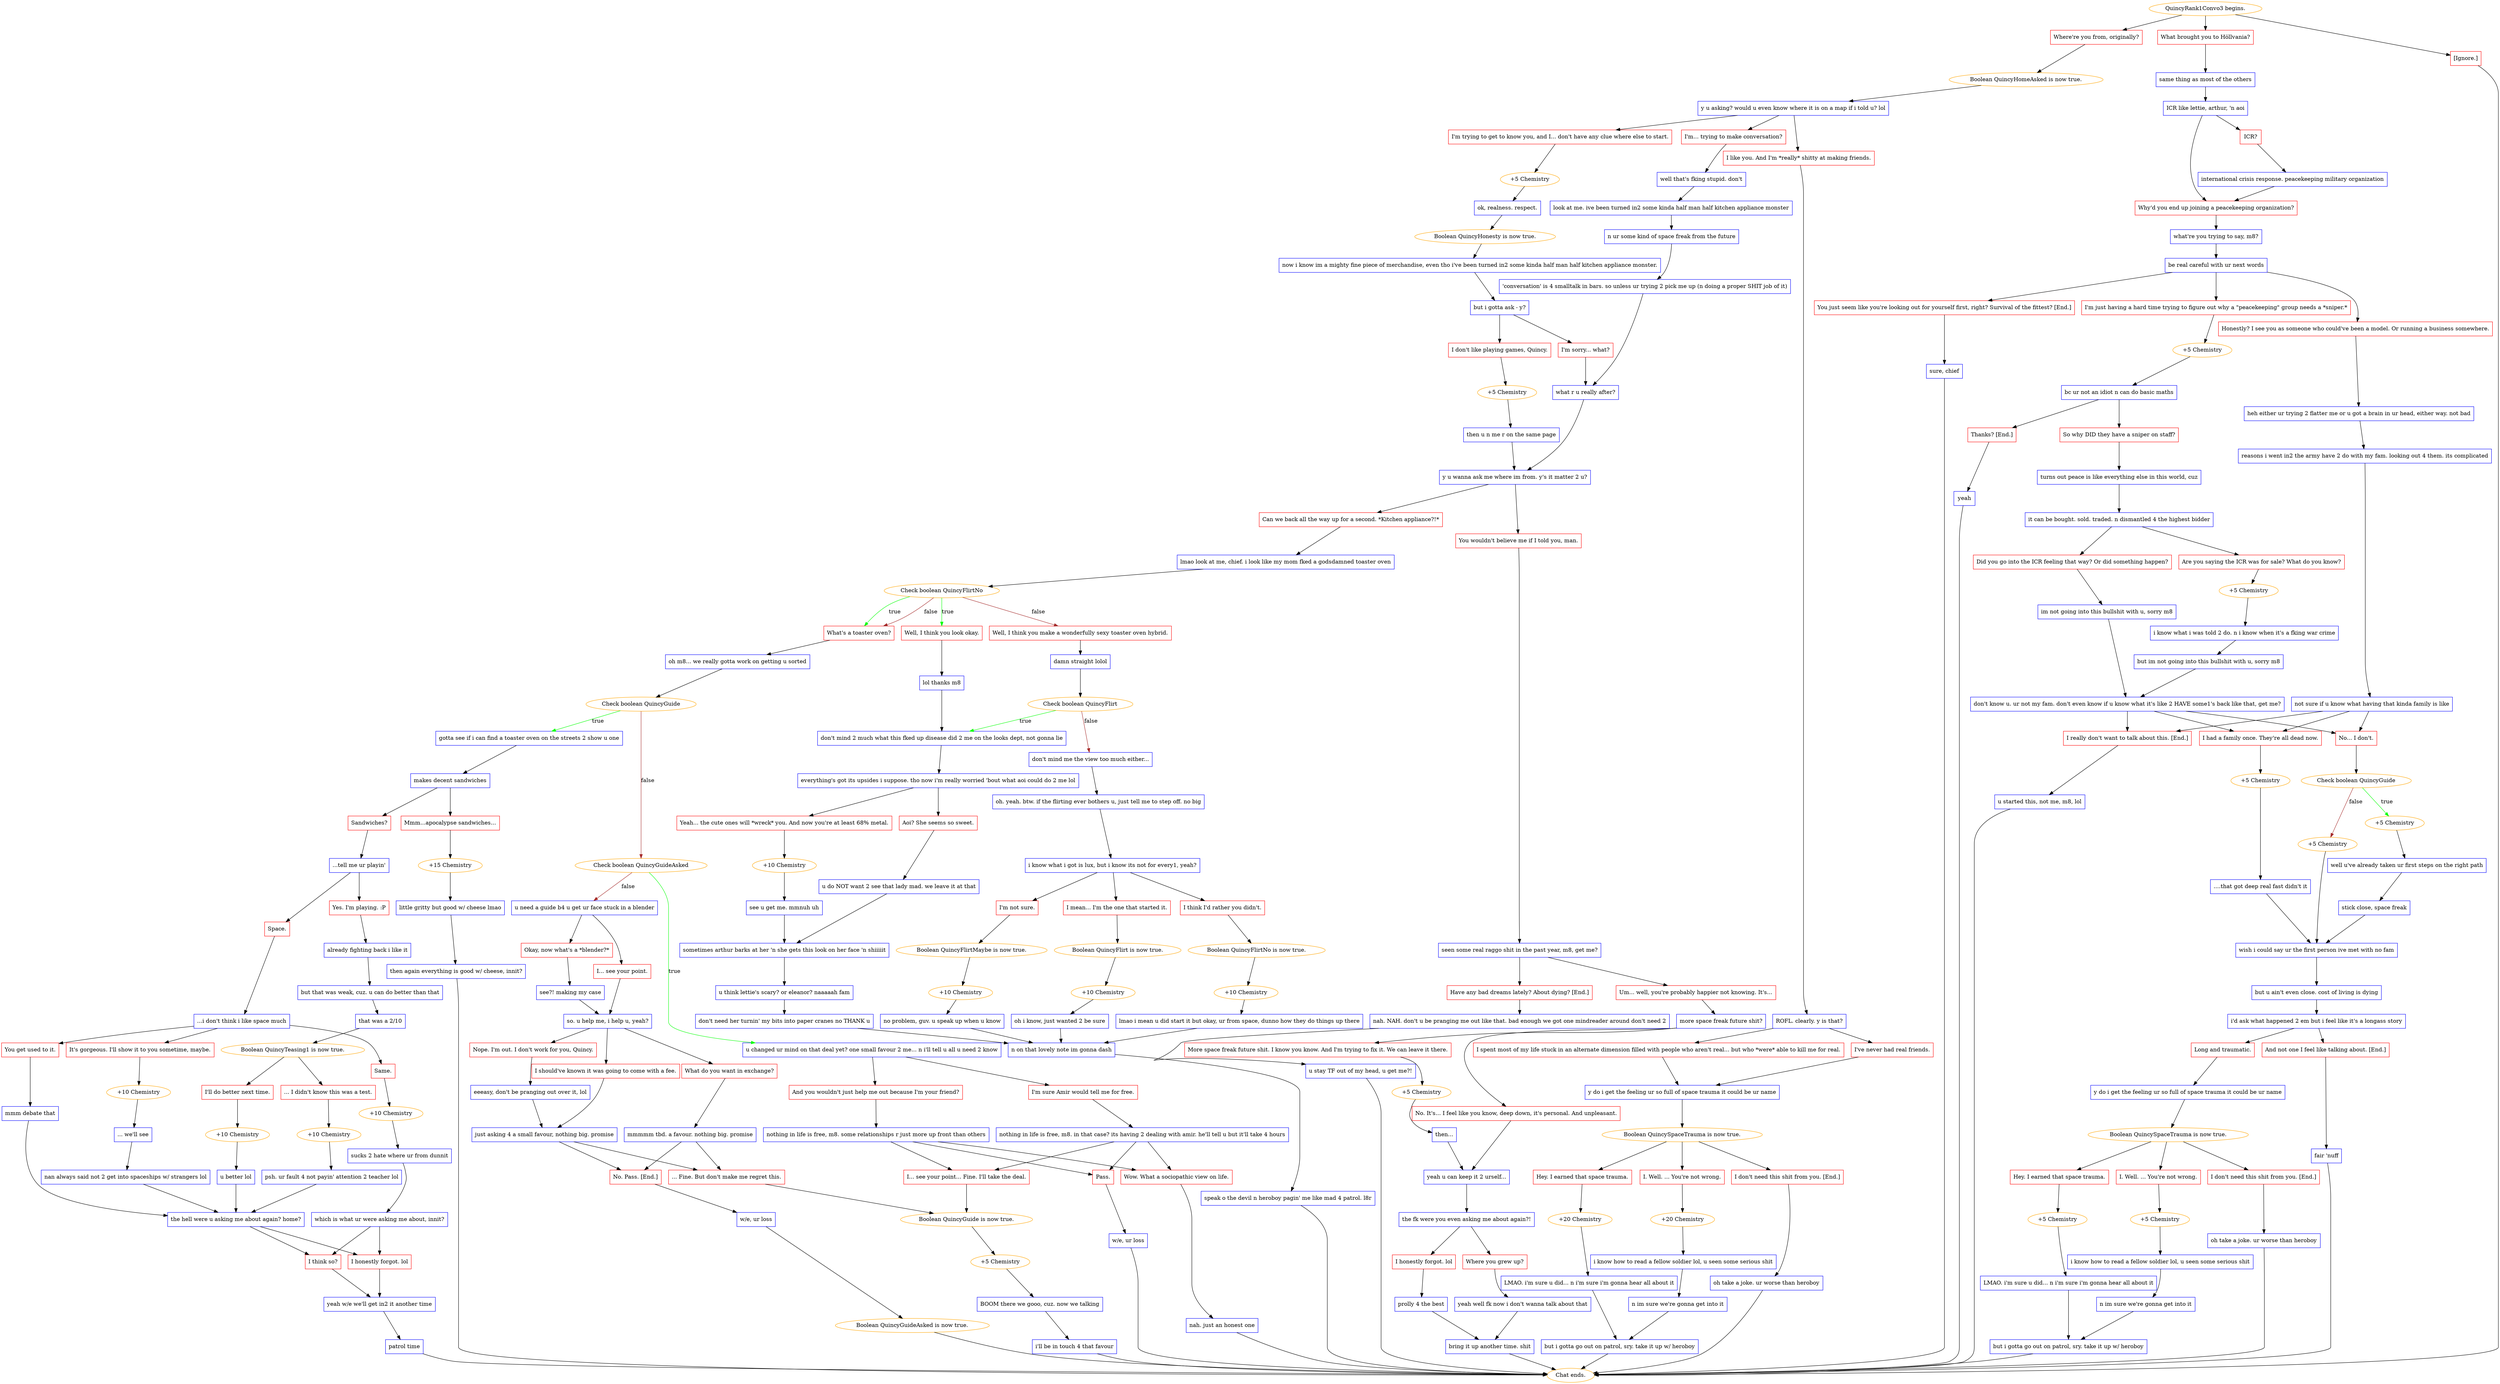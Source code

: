 digraph {
	"QuincyRank1Convo3 begins." [color=orange];
		"QuincyRank1Convo3 begins." -> 278;
		"QuincyRank1Convo3 begins." -> 279;
		"QuincyRank1Convo3 begins." -> 280;
	278 [label="Where're you from, originally?",shape=box,color=red];
		278 -> 282;
	279 [label="What brought you to Höllvania?",shape=box,color=red];
		279 -> 283;
	280 [label="[Ignore.]",shape=box,color=red];
		280 -> "Chat ends.";
	282 [label="Boolean QuincyHomeAsked is now true.",color=orange];
		282 -> 284;
	283 [label="same thing as most of the others",shape=box,color=blue];
		283 -> 285;
	"Chat ends." [color=orange];
	284 [label="y u asking? would u even know where it is on a map if i told u? lol",shape=box,color=blue];
		284 -> 288;
		284 -> 287;
		284 -> 286;
	285 [label="ICR like lettie, arthur, 'n aoi",shape=box,color=blue];
		285 -> 289;
		285 -> 290;
	288 [label="I'm... trying to make conversation?",shape=box,color=red];
		288 -> 294;
	287 [label="I'm trying to get to know you, and I... don't have any clue where else to start.",shape=box,color=red];
		287 -> 297;
	286 [label="I like you. And I'm *really* shitty at making friends.",shape=box,color=red];
		286 -> 292;
	289 [label="Why'd you end up joining a peacekeeping organization?",shape=box,color=red];
		289 -> 310;
	290 [label="ICR?",shape=box,color=red];
		290 -> 291;
	294 [label="well that's fking stupid. don't",shape=box,color=blue];
		294 -> 300;
	297 [label="+5 Chemistry",color=orange];
		297 -> 293;
	292 [label="ROFL. clearly. y is that?",shape=box,color=blue];
		292 -> 296;
		292 -> 295;
	310 [label="what're you trying to say, m8?",shape=box,color=blue];
		310 -> 311;
	291 [label="international crisis response. peacekeeping military organization",shape=box,color=blue];
		291 -> 289;
	300 [label="look at me. ive been turned in2 some kinda half man half kitchen appliance monster",shape=box,color=blue];
		300 -> 301;
	293 [label="ok, realness. respect.",shape=box,color=blue];
		293 -> 298;
	296 [label="I've never had real friends.",shape=box,color=red];
		296 -> 494;
	295 [label="I spent most of my life stuck in an alternate dimension filled with people who aren't real... but who *were* able to kill me for real.",shape=box,color=red];
		295 -> 494;
	311 [label="be real careful with ur next words",shape=box,color=blue];
		311 -> 312;
		311 -> 313;
		311 -> 314;
	301 [label="n ur some kind of space freak from the future",shape=box,color=blue];
		301 -> 302;
	298 [label="Boolean QuincyHonesty is now true.",color=orange];
		298 -> 299;
	494 [label="y do i get the feeling ur so full of space trauma it could be ur name",shape=box,color=blue];
		494 -> 322;
	312 [label="Honestly? I see you as someone who could've been a model. Or running a business somewhere.",shape=box,color=red];
		312 -> 317;
	313 [label="I'm just having a hard time trying to figure out why a \"peacekeeping\" group needs a *sniper.*",shape=box,color=red];
		313 -> 319;
	314 [label="You just seem like you're looking out for yourself first, right? Survival of the fittest? [End.]",shape=box,color=red];
		314 -> 315;
	302 [label="'conversation' is 4 smalltalk in bars. so unless ur trying 2 pick me up (n doing a proper SHIT job of it)",shape=box,color=blue];
		302 -> 306;
	299 [label="now i know im a mighty fine piece of merchandise, even tho i've been turned in2 some kinda half man half kitchen appliance monster.",shape=box,color=blue];
		299 -> 303;
	322 [label="Boolean QuincySpaceTrauma is now true.",color=orange];
		322 -> 496;
		322 -> 497;
		322 -> 495;
	317 [label="heh either ur trying 2 flatter me or u got a brain in ur head, either way. not bad",shape=box,color=blue];
		317 -> 320;
	319 [label="+5 Chemistry",color=orange];
		319 -> 318;
	315 [label="sure, chief",shape=box,color=blue];
		315 -> "Chat ends.";
	306 [label="what r u really after?",shape=box,color=blue];
		306 -> 309;
	303 [label="but i gotta ask - y?",shape=box,color=blue];
		303 -> 304;
		303 -> 305;
	496 [label="I. Well. ... You're not wrong.",shape=box,color=red];
		496 -> 502;
	497 [label="Hey. I earned that space trauma.",shape=box,color=red];
		497 -> 1933;
	495 [label="I don't need this shit from you. [End.]",shape=box,color=red];
		495 -> 498;
	320 [label="reasons i went in2 the army have 2 do with my fam. looking out 4 them. its complicated",shape=box,color=blue];
		320 -> 321;
	318 [label="bc ur not an idiot n can do basic maths",shape=box,color=blue];
		318 -> 323;
		318 -> 324;
	"Chat ends." [color=orange];
	309 [label="y u wanna ask me where im from. y's it matter 2 u?",shape=box,color=blue];
		309 -> 367;
		309 -> 366;
	304 [label="I don't like playing games, Quincy.",shape=box,color=red];
		304 -> 308;
	305 [label="I'm sorry... what?",shape=box,color=red];
		305 -> 306;
	502 [label="+20 Chemistry",color=orange];
		502 -> 500;
	1933 [label="+20 Chemistry",color=orange];
		1933 -> 503;
	498 [label="oh take a joke. ur worse than heroboy",shape=box,color=blue];
		498 -> "Chat ends.";
	321 [label="not sure if u know what having that kinda family is like",shape=box,color=blue];
		321 -> 336;
		321 -> 337;
		321 -> 338;
	323 [label="So why DID they have a sniper on staff?",shape=box,color=red];
		323 -> 327;
	324 [label="Thanks? [End.]",shape=box,color=red];
		324 -> 325;
	367 [label="Can we back all the way up for a second. *Kitchen appliance?!*",shape=box,color=red];
		367 -> 368;
	366 [label="You wouldn't believe me if I told you, man.",shape=box,color=red];
		366 -> 369;
	308 [label="+5 Chemistry",color=orange];
		308 -> 307;
	500 [label="i know how to read a fellow soldier lol, u seen some serious shit",shape=box,color=blue];
		500 -> 501;
	503 [label="LMAO. i'm sure u did... n i'm sure i'm gonna hear all about it",shape=box,color=blue];
		503 -> 504;
	"Chat ends." [color=orange];
	336 [label="I really don't want to talk about this. [End.]",shape=box,color=red];
		336 -> 339;
	337 [label="No... I don't.",shape=box,color=red];
		337 -> 340;
	338 [label="I had a family once. They're all dead now.",shape=box,color=red];
		338 -> 1937;
	327 [label="turns out peace is like everything else in this world, cuz",shape=box,color=blue];
		327 -> 328;
	325 [label="yeah",shape=box,color=blue];
		325 -> "Chat ends.";
	368 [label="lmao look at me, chief. i look like my mom fked a godsdamned toaster oven",shape=box,color=blue];
		368 -> 370;
	369 [label="seen some real raggo shit in the past year, m8, get me?",shape=box,color=blue];
		369 -> 476;
		369 -> 477;
	307 [label="then u n me r on the same page",shape=box,color=blue];
		307 -> 309;
	501 [label="n im sure we're gonna get into it",shape=box,color=blue];
		501 -> 504;
	504 [label="but i gotta go out on patrol, sry. take it up w/ heroboy",shape=box,color=blue];
		504 -> "Chat ends.";
	339 [label="u started this, not me, m8, lol",shape=box,color=blue];
		339 -> "Chat ends.";
	340 [label="Check boolean QuincyGuide",color=orange];
		340 -> 349 [label=true,color=green];
		340 -> 1938 [label=false,color=brown];
	1937 [label="+5 Chemistry",color=orange];
		1937 -> 341;
	328 [label="it can be bought. sold. traded. n dismantled 4 the highest bidder",shape=box,color=blue];
		328 -> 329;
		328 -> 330;
	"Chat ends." [color=orange];
	370 [label="Check boolean QuincyFlirtNo",color=orange];
		370 -> 371 [label=true,color=green];
		370 -> 372 [label=true,color=green];
		370 -> 373 [label=false,color=brown];
		370 -> 371 [label=false,color=brown];
	476 [label="Have any bad dreams lately? About dying? [End.]",shape=box,color=red];
		476 -> 478;
	477 [label="Um... well, you're probably happier not knowing. It's...",shape=box,color=red];
		477 -> 479;
	"Chat ends." [color=orange];
	"Chat ends." [color=orange];
	349 [label="+5 Chemistry",color=orange];
		349 -> 343;
	1938 [label="+5 Chemistry",color=orange];
		1938 -> 345;
	341 [label="....that got deep real fast didn't it",shape=box,color=blue];
		341 -> 345;
	329 [label="Are you saying the ICR was for sale? What do you know?",shape=box,color=red];
		329 -> 332;
	330 [label="Did you go into the ICR feeling that way? Or did something happen?",shape=box,color=red];
		330 -> 333;
	371 [label="What's a toaster oven?",shape=box,color=red];
		371 -> 376;
	372 [label="Well, I think you look okay.",shape=box,color=red];
		372 -> 375;
	373 [label="Well, I think you make a wonderfully sexy toaster oven hybrid.",shape=box,color=red];
		373 -> 374;
	478 [label="nah. NAH. don't u be pranging me out like that. bad enough we got one mindreader around don't need 2",shape=box,color=blue];
		478 -> 480;
	479 [label="more space freak future shit?",shape=box,color=blue];
		479 -> 482;
		479 -> 483;
	343 [label="well u've already taken ur first steps on the right path",shape=box,color=blue];
		343 -> 344;
	345 [label="wish i could say ur the first person ive met with no fam",shape=box,color=blue];
		345 -> 346;
	332 [label="+5 Chemistry",color=orange];
		332 -> 331;
	333 [label="im not going into this bullshit with u, sorry m8",shape=box,color=blue];
		333 -> 335;
	376 [label="oh m8... we really gotta work on getting u sorted",shape=box,color=blue];
		376 -> 406;
	375 [label="lol thanks m8",shape=box,color=blue];
		375 -> 380;
	374 [label="damn straight lolol",shape=box,color=blue];
		374 -> 377;
	480 [label="u stay TF out of my head, u get me?!",shape=box,color=blue];
		480 -> "Chat ends.";
	482 [label="No. It's... I feel like you know, deep down, it's personal. And unpleasant.",shape=box,color=red];
		482 -> 486;
	483 [label="More space freak future shit. I know you know. And I'm trying to fix it. We can leave it there.",shape=box,color=red];
		483 -> 485;
	344 [label="stick close, space freak",shape=box,color=blue];
		344 -> 345;
	346 [label="but u ain't even close. cost of living is dying",shape=box,color=blue];
		346 -> 350;
	331 [label="i know what i was told 2 do. n i know when it's a fking war crime",shape=box,color=blue];
		331 -> 334;
	335 [label="don't know u. ur not my fam. don't even know if u know what it's like 2 HAVE some1's back like that, get me?",shape=box,color=blue];
		335 -> 336;
		335 -> 337;
		335 -> 338;
	406 [label="Check boolean QuincyGuide",color=orange];
		406 -> 407 [label=true,color=green];
		406 -> 409 [label=false,color=brown];
	380 [label="don't mind 2 much what this fked up disease did 2 me on the looks dept, not gonna lie",shape=box,color=blue];
		380 -> 383;
	377 [label="Check boolean QuincyFlirt",color=orange];
		377 -> 380 [label=true,color=green];
		377 -> 379 [label=false,color=brown];
	"Chat ends." [color=orange];
	486 [label="yeah u can keep it 2 urself...",shape=box,color=blue];
		486 -> 487;
	485 [label="+5 Chemistry",color=orange];
		485 -> 484;
	350 [label="i'd ask what happened 2 em but i feel like it's a longass story",shape=box,color=blue];
		350 -> 347;
		350 -> 348;
	334 [label="but im not going into this bullshit with u, sorry m8",shape=box,color=blue];
		334 -> 335;
	407 [label="gotta see if i can find a toaster oven on the streets 2 show u one",shape=box,color=blue];
		407 -> 408;
	409 [label="Check boolean QuincyGuideAsked",color=orange];
		409 -> 411 [label=true,color=green];
		409 -> 412 [label=false,color=brown];
	383 [label="everything's got its upsides i suppose. tho now i'm really worried 'bout what aoi could do 2 me lol",shape=box,color=blue];
		383 -> 378;
		383 -> 384;
	379 [label="don't mind me the view too much either...",shape=box,color=blue];
		379 -> 381;
	487 [label="the fk were you even asking me about again?!",shape=box,color=blue];
		487 -> 488;
		487 -> 489;
	484 [label="then...",shape=box,color=blue];
		484 -> 486;
	347 [label="Long and traumatic.",shape=box,color=red];
		347 -> 351;
	348 [label="And not one I feel like talking about. [End.]",shape=box,color=red];
		348 -> 352;
	408 [label="makes decent sandwiches",shape=box,color=blue];
		408 -> 399;
		408 -> 410;
	411 [label="u changed ur mind on that deal yet? one small favour 2 me... n i'll tell u all u need 2 know",shape=box,color=blue];
		411 -> 432;
		411 -> 433;
	412 [label="u need a guide b4 u get ur face stuck in a blender",shape=box,color=blue];
		412 -> 413;
		412 -> 414;
	378 [label="Aoi? She seems so sweet.",shape=box,color=red];
		378 -> 385;
	384 [label="Yeah... the cute ones will *wreck* you. And now you're at least 68% metal.",shape=box,color=red];
		384 -> 387;
	381 [label="oh. yeah. btw. if the flirting ever bothers u, just tell me to step off. no big",shape=box,color=blue];
		381 -> 382;
	488 [label="Where you grew up?",shape=box,color=red];
		488 -> 490;
	489 [label="I honestly forgot. lol",shape=box,color=red];
		489 -> 491;
	351 [label="y do i get the feeling ur so full of space trauma it could be ur name",shape=box,color=blue];
		351 -> 353;
	352 [label="fair 'nuff",shape=box,color=blue];
		352 -> "Chat ends.";
	399 [label="Mmm...apocalypse sandwiches...",shape=box,color=red];
		399 -> 445;
	410 [label="Sandwiches?",shape=box,color=red];
		410 -> 447;
	432 [label="I'm sure Amir would tell me for free.",shape=box,color=red];
		432 -> 434;
	433 [label="And you wouldn't just help me out because I'm your friend?",shape=box,color=red];
		433 -> 435;
	413 [label="Okay, now what's a *blender?*",shape=box,color=red];
		413 -> 415;
	414 [label="I... see your point.",shape=box,color=red];
		414 -> 416;
	385 [label="u do NOT want 2 see that lady mad. we leave it at that",shape=box,color=blue];
		385 -> 389;
	387 [label="+10 Chemistry",color=orange];
		387 -> 388;
	382 [label="i know what i got is lux, but i know its not for every1, yeah?",shape=box,color=blue];
		382 -> 396;
		382 -> 395;
		382 -> 397;
	490 [label="yeah well fk now i don't wanna talk about that",shape=box,color=blue];
		490 -> 492;
	491 [label="prolly 4 the best",shape=box,color=blue];
		491 -> 492;
	353 [label="Boolean QuincySpaceTrauma is now true.",color=orange];
		353 -> 355;
		353 -> 356;
		353 -> 354;
	"Chat ends." [color=orange];
	445 [label="+15 Chemistry",color=orange];
		445 -> 443;
	447 [label="...tell me ur playin'",shape=box,color=blue];
		447 -> 448;
		447 -> 449;
	434 [label="nothing in life is free, m8. in that case? its having 2 dealing with amir. he'll tell u but it'll take 4 hours",shape=box,color=blue];
		434 -> 436;
		434 -> 437;
		434 -> 438;
	435 [label="nothing in life is free, m8. some relationships r just more up front than others",shape=box,color=blue];
		435 -> 436;
		435 -> 437;
		435 -> 438;
	415 [label="see?! making my case",shape=box,color=blue];
		415 -> 416;
	416 [label="so. u help me, i help u, yeah?",shape=box,color=blue];
		416 -> 417;
		416 -> 418;
		416 -> 419;
	389 [label="sometimes arthur barks at her 'n she gets this look on her face 'n shiiiiit",shape=box,color=blue];
		389 -> 390;
	388 [label="see u get me. mmnuh uh",shape=box,color=blue];
		388 -> 389;
	396 [label="I'm not sure.",shape=box,color=red];
		396 -> 400;
	395 [label="I mean... I'm the one that started it.",shape=box,color=red];
		395 -> 401;
	397 [label="I think I'd rather you didn't.",shape=box,color=red];
		397 -> 398;
	492 [label="bring it up another time. shit",shape=box,color=blue];
		492 -> "Chat ends.";
	355 [label="I. Well. ... You're not wrong.",shape=box,color=red];
		355 -> 1939;
	356 [label="Hey. I earned that space trauma.",shape=box,color=red];
		356 -> 362;
	354 [label="I don't need this shit from you. [End.]",shape=box,color=red];
		354 -> 358;
	443 [label="little gritty but good w/ cheese lmao",shape=box,color=blue];
		443 -> 444;
	448 [label="Yes. I'm playing. :P",shape=box,color=red];
		448 -> 450;
	449 [label="Space.",shape=box,color=red];
		449 -> 465;
	436 [label="I... see your point... Fine. I'll take the deal.",shape=box,color=red];
		436 -> 427;
	437 [label="Wow. What a sociopathic view on life.",shape=box,color=red];
		437 -> 441;
	438 [label="Pass.",shape=box,color=red];
		438 -> 439;
	417 [label="What do you want in exchange?",shape=box,color=red];
		417 -> 420;
	418 [label="I should've known it was going to come with a fee.",shape=box,color=red];
		418 -> 421;
	419 [label="Nope. I'm out. I don't work for you, Quincy.",shape=box,color=red];
		419 -> 422;
	390 [label="u think lettie's scary? or eleanor? naaaaah fam",shape=box,color=blue];
		390 -> 391;
	400 [label="Boolean QuincyFlirtMaybe is now true.",color=orange];
		400 -> 1934;
	401 [label="Boolean QuincyFlirt is now true.",color=orange];
		401 -> 405;
	398 [label="Boolean QuincyFlirtNo is now true.",color=orange];
		398 -> 1935;
	"Chat ends." [color=orange];
	1939 [label="+5 Chemistry",color=orange];
		1939 -> 361;
	362 [label="+5 Chemistry",color=orange];
		362 -> 360;
	358 [label="oh take a joke. ur worse than heroboy",shape=box,color=blue];
		358 -> "Chat ends.";
	444 [label="then again everything is good w/ cheese, innit?",shape=box,color=blue];
		444 -> "Chat ends.";
	450 [label="already fighting back i like it",shape=box,color=blue];
		450 -> 451;
	465 [label="...i don't think i like space much",shape=box,color=blue];
		465 -> 466;
		465 -> 467;
		465 -> 468;
	427 [label="Boolean QuincyGuide is now true.",color=orange];
		427 -> 429;
	441 [label="nah. just an honest one",shape=box,color=blue];
		441 -> "Chat ends.";
	439 [label="w/e, ur loss",shape=box,color=blue];
		439 -> "Chat ends.";
	420 [label="mmmmm tbd. a favour. nothing big. promise",shape=box,color=blue];
		420 -> 424;
		420 -> 425;
	421 [label="just asking 4 a small favour, nothing big. promise",shape=box,color=blue];
		421 -> 424;
		421 -> 425;
	422 [label="eeeasy, don't be pranging out over it, lol",shape=box,color=blue];
		422 -> 421;
	391 [label="don't need her turnin' my bits into paper cranes no THANK u",shape=box,color=blue];
		391 -> 392;
	1934 [label="+10 Chemistry",color=orange];
		1934 -> 403;
	405 [label="+10 Chemistry",color=orange];
		405 -> 404;
	1935 [label="+10 Chemistry",color=orange];
		1935 -> 402;
	361 [label="i know how to read a fellow soldier lol, u seen some serious shit",shape=box,color=blue];
		361 -> 363;
	360 [label="LMAO. i'm sure u did... n i'm sure i'm gonna hear all about it",shape=box,color=blue];
		360 -> 365;
	"Chat ends." [color=orange];
	"Chat ends." [color=orange];
	451 [label="but that was weak, cuz. u can do better than that",shape=box,color=blue];
		451 -> 452;
	466 [label="Same.",shape=box,color=red];
		466 -> 474;
	467 [label="You get used to it.",shape=box,color=red];
		467 -> 470;
	468 [label="It's gorgeous. I'll show it to you sometime, maybe.",shape=box,color=red];
		468 -> 473;
	429 [label="+5 Chemistry",color=orange];
		429 -> 428;
	"Chat ends." [color=orange];
	"Chat ends." [color=orange];
	424 [label="... Fine. But don't make me regret this.",shape=box,color=red];
		424 -> 427;
	425 [label="No. Pass. [End.]",shape=box,color=red];
		425 -> 423;
	392 [label="n on that lovely note im gonna dash",shape=box,color=blue];
		392 -> 393;
	403 [label="no problem, guv. u speak up when u know",shape=box,color=blue];
		403 -> 392;
	404 [label="oh i know, just wanted 2 be sure",shape=box,color=blue];
		404 -> 392;
	402 [label="lmao i mean u did start it but okay, ur from space, dunno how they do things up there",shape=box,color=blue];
		402 -> 392;
	363 [label="n im sure we're gonna get into it",shape=box,color=blue];
		363 -> 365;
	365 [label="but i gotta go out on patrol, sry. take it up w/ heroboy",shape=box,color=blue];
		365 -> "Chat ends.";
	452 [label="that was a 2/10",shape=box,color=blue];
		452 -> 453;
	474 [label="+10 Chemistry",color=orange];
		474 -> 469;
	470 [label="mmm debate that",shape=box,color=blue];
		470 -> 459;
	473 [label="+10 Chemistry",color=orange];
		473 -> 471;
	428 [label="BOOM there we gooo, cuz. now we talking",shape=box,color=blue];
		428 -> 430;
	423 [label="w/e, ur loss",shape=box,color=blue];
		423 -> 824;
	393 [label="speak o the devil n heroboy pagin' me like mad 4 patrol. l8r",shape=box,color=blue];
		393 -> "Chat ends.";
	"Chat ends." [color=orange];
	453 [label="Boolean QuincyTeasing1 is now true.",color=orange];
		453 -> 454;
		453 -> 455;
	469 [label="sucks 2 hate where ur from dunnit",shape=box,color=blue];
		469 -> 475;
	459 [label="the hell were u asking me about again? home?",shape=box,color=blue];
		459 -> 460;
		459 -> 461;
	471 [label="... we'll see",shape=box,color=blue];
		471 -> 472;
	430 [label="i'll be in touch 4 that favour",shape=box,color=blue];
		430 -> "Chat ends.";
	824 [label="Boolean QuincyGuideAsked is now true.",color=orange];
		824 -> "Chat ends.";
	"Chat ends." [color=orange];
	454 [label="I'll do better next time.",shape=box,color=red];
		454 -> 1936;
	455 [label="... I didn't know this was a test.",shape=box,color=red];
		455 -> 458;
	475 [label="which is what ur were asking me about, innit?",shape=box,color=blue];
		475 -> 460;
		475 -> 461;
	460 [label="I think so?",shape=box,color=red];
		460 -> 462;
	461 [label="I honestly forgot. lol",shape=box,color=red];
		461 -> 462;
	472 [label="nan always said not 2 get into spaceships w/ strangers lol",shape=box,color=blue];
		472 -> 459;
	"Chat ends." [color=orange];
	"Chat ends." [color=orange];
	1936 [label="+10 Chemistry",color=orange];
		1936 -> 456;
	458 [label="+10 Chemistry",color=orange];
		458 -> 457;
	462 [label="yeah w/e we'll get in2 it another time",shape=box,color=blue];
		462 -> 463;
	456 [label="u better lol",shape=box,color=blue];
		456 -> 459;
	457 [label="psh. ur fault 4 not payin' attention 2 teacher lol",shape=box,color=blue];
		457 -> 459;
	463 [label="patrol time",shape=box,color=blue];
		463 -> "Chat ends.";
	"Chat ends." [color=orange];
}